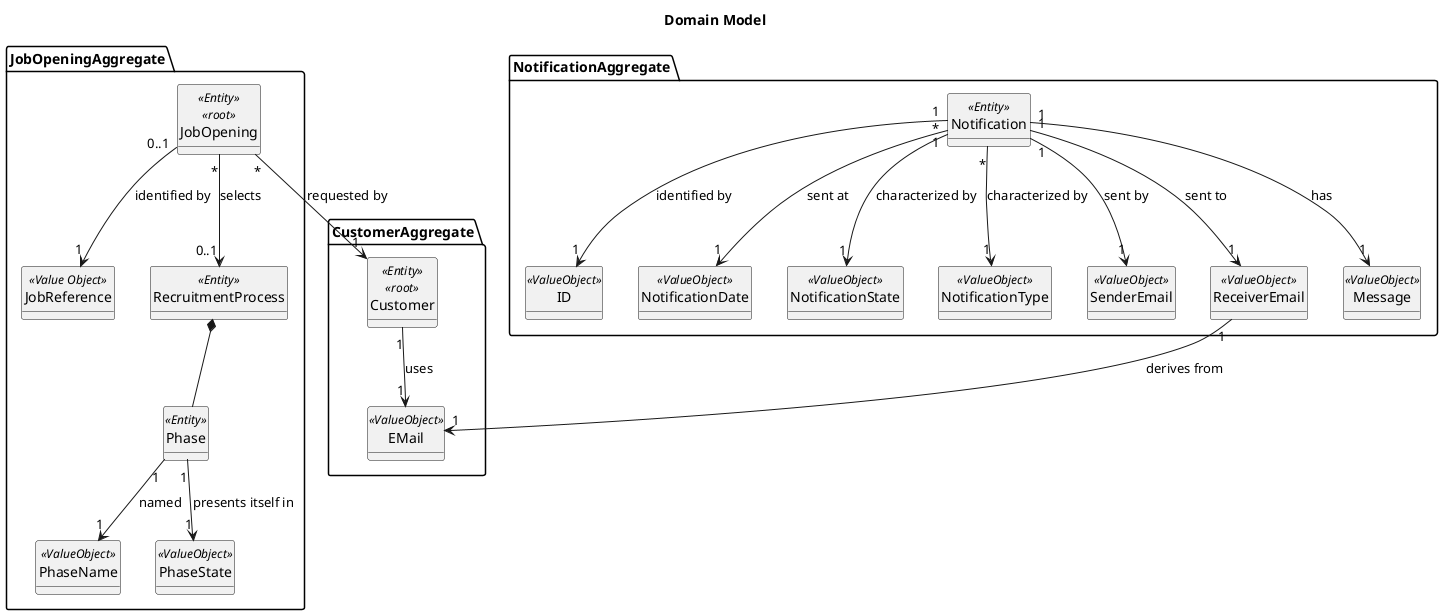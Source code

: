 @startuml
'skinparam linetype ortho
'left to right direction
hide circle
hide methods
title Domain Model

package JobOpeningAggregate {

class JobOpening <<Entity>> \n <<root>>{
}
class JobReference <<Value Object>> {}
class RecruitmentProcess <<Entity>>{}
class Phase <<Entity>>{}
class PhaseName <<ValueObject>>
class PhaseState <<ValueObject>>

}

package CustomerAggregate {

class Customer <<Entity>> \n <<root>>{}

class EMail <<ValueObject>>
}

package NotificationAggregate{
class Notification <<Entity>>{}
class ID <<ValueObject>>
class NotificationDate <<ValueObject>>
class NotificationState <<ValueObject>>
class NotificationType <<ValueObject>>
class SenderEmail <<ValueObject>>
class ReceiverEmail <<ValueObject>>
class Message <<ValueObject>>
}


JobOpening "0..1" --> "1" JobReference : identified by
JobOpening "*" -->  "1" Customer : requested by
JobOpening "*" --> "0..1" RecruitmentProcess : selects

Customer "1" --> "1" EMail : uses

RecruitmentProcess *-- Phase
Phase "1" --> "1" PhaseName : named
Phase "1" --> "1" PhaseState : presents itself in

Notification "1" --> "1" NotificationDate : sent at
Notification "1" --> "1" SenderEmail : sent by
Notification "1" --> "1" ReceiverEmail : sent to
ReceiverEmail "1" --> "1" EMail : derives from
Notification "1" --> "1" Message : has
Notification "1" --> "1" ID : identified by
Notification "*" --> "1" NotificationState : characterized by
Notification "*" --> "1" NotificationType : characterized by
@enduml